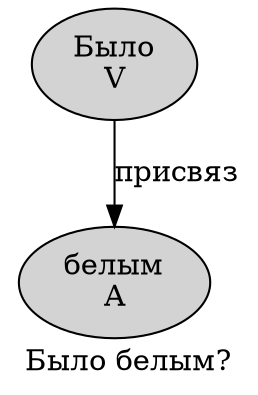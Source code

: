 digraph SENTENCE_4099 {
	graph [label="Было белым?"]
	node [style=filled]
		0 [label="Было
V" color="" fillcolor=lightgray penwidth=1 shape=ellipse]
		1 [label="белым
A" color="" fillcolor=lightgray penwidth=1 shape=ellipse]
			0 -> 1 [label="присвяз"]
}